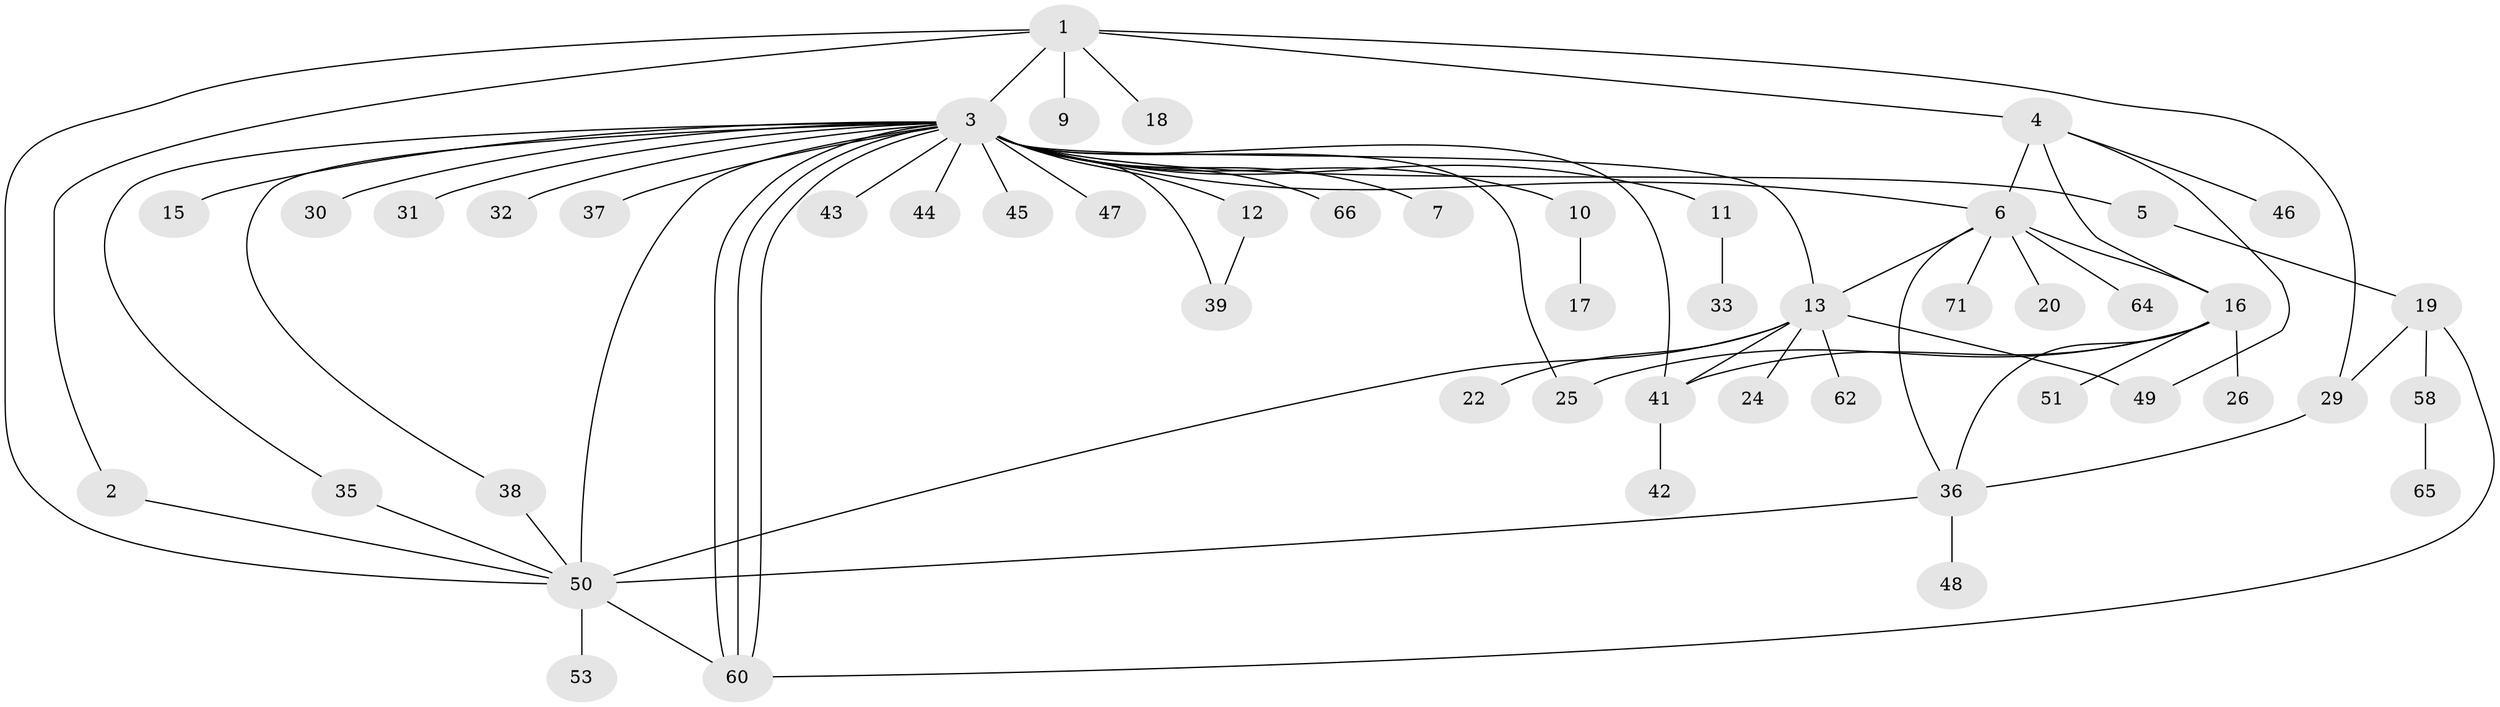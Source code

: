 // Generated by graph-tools (version 1.1) at 2025/51/02/27/25 19:51:55]
// undirected, 51 vertices, 71 edges
graph export_dot {
graph [start="1"]
  node [color=gray90,style=filled];
  1 [super="+14"];
  2;
  3 [super="+8"];
  4 [super="+28"];
  5;
  6 [super="+57"];
  7;
  9;
  10 [super="+21"];
  11 [super="+34"];
  12 [super="+61"];
  13 [super="+40"];
  15;
  16 [super="+27"];
  17 [super="+70"];
  18;
  19 [super="+23"];
  20;
  22;
  24;
  25;
  26;
  29 [super="+69"];
  30;
  31;
  32;
  33;
  35 [super="+68"];
  36 [super="+59"];
  37;
  38;
  39 [super="+56"];
  41 [super="+54"];
  42 [super="+63"];
  43;
  44;
  45;
  46;
  47;
  48;
  49 [super="+52"];
  50 [super="+55"];
  51;
  53;
  58;
  60 [super="+67"];
  62;
  64;
  65;
  66;
  71;
  1 -- 2;
  1 -- 3;
  1 -- 4;
  1 -- 9;
  1 -- 29;
  1 -- 18;
  1 -- 50;
  2 -- 50;
  3 -- 5;
  3 -- 6;
  3 -- 7;
  3 -- 10;
  3 -- 11;
  3 -- 12;
  3 -- 13 [weight=2];
  3 -- 15;
  3 -- 25;
  3 -- 30;
  3 -- 31;
  3 -- 32;
  3 -- 35;
  3 -- 37;
  3 -- 38;
  3 -- 39;
  3 -- 43;
  3 -- 44;
  3 -- 45;
  3 -- 47;
  3 -- 50;
  3 -- 60 [weight=2];
  3 -- 60;
  3 -- 60;
  3 -- 66;
  3 -- 41;
  4 -- 6 [weight=2];
  4 -- 46;
  4 -- 49;
  4 -- 16;
  5 -- 19;
  6 -- 13;
  6 -- 16;
  6 -- 20;
  6 -- 64;
  6 -- 71;
  6 -- 36;
  10 -- 17;
  11 -- 33;
  12 -- 39;
  13 -- 22;
  13 -- 24;
  13 -- 49;
  13 -- 50;
  13 -- 62;
  13 -- 41;
  16 -- 25;
  16 -- 26;
  16 -- 36;
  16 -- 41 [weight=2];
  16 -- 51;
  19 -- 29;
  19 -- 60;
  19 -- 58;
  29 -- 36;
  35 -- 50;
  36 -- 48;
  36 -- 50;
  38 -- 50;
  41 -- 42;
  50 -- 53;
  50 -- 60;
  58 -- 65;
}
